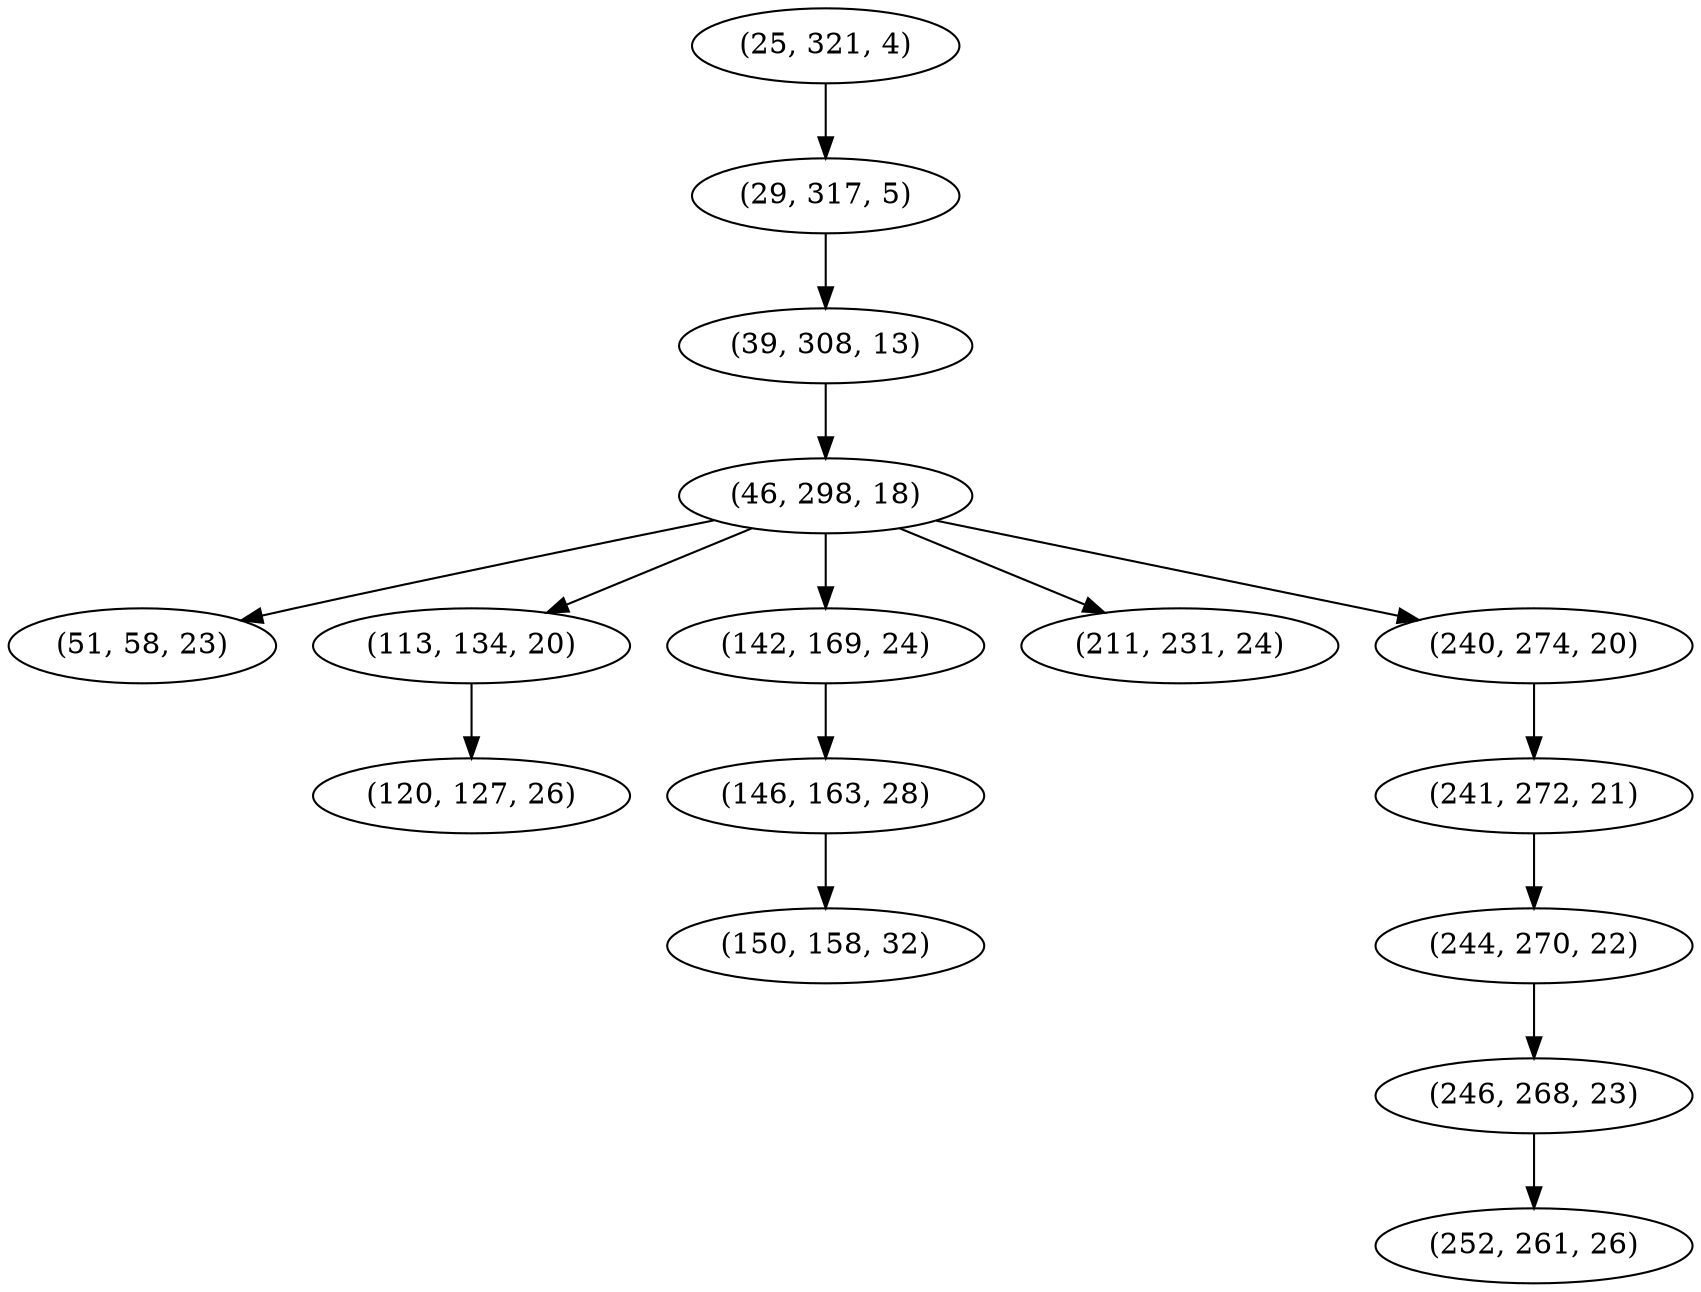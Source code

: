 digraph tree {
    "(25, 321, 4)";
    "(29, 317, 5)";
    "(39, 308, 13)";
    "(46, 298, 18)";
    "(51, 58, 23)";
    "(113, 134, 20)";
    "(120, 127, 26)";
    "(142, 169, 24)";
    "(146, 163, 28)";
    "(150, 158, 32)";
    "(211, 231, 24)";
    "(240, 274, 20)";
    "(241, 272, 21)";
    "(244, 270, 22)";
    "(246, 268, 23)";
    "(252, 261, 26)";
    "(25, 321, 4)" -> "(29, 317, 5)";
    "(29, 317, 5)" -> "(39, 308, 13)";
    "(39, 308, 13)" -> "(46, 298, 18)";
    "(46, 298, 18)" -> "(51, 58, 23)";
    "(46, 298, 18)" -> "(113, 134, 20)";
    "(46, 298, 18)" -> "(142, 169, 24)";
    "(46, 298, 18)" -> "(211, 231, 24)";
    "(46, 298, 18)" -> "(240, 274, 20)";
    "(113, 134, 20)" -> "(120, 127, 26)";
    "(142, 169, 24)" -> "(146, 163, 28)";
    "(146, 163, 28)" -> "(150, 158, 32)";
    "(240, 274, 20)" -> "(241, 272, 21)";
    "(241, 272, 21)" -> "(244, 270, 22)";
    "(244, 270, 22)" -> "(246, 268, 23)";
    "(246, 268, 23)" -> "(252, 261, 26)";
}
